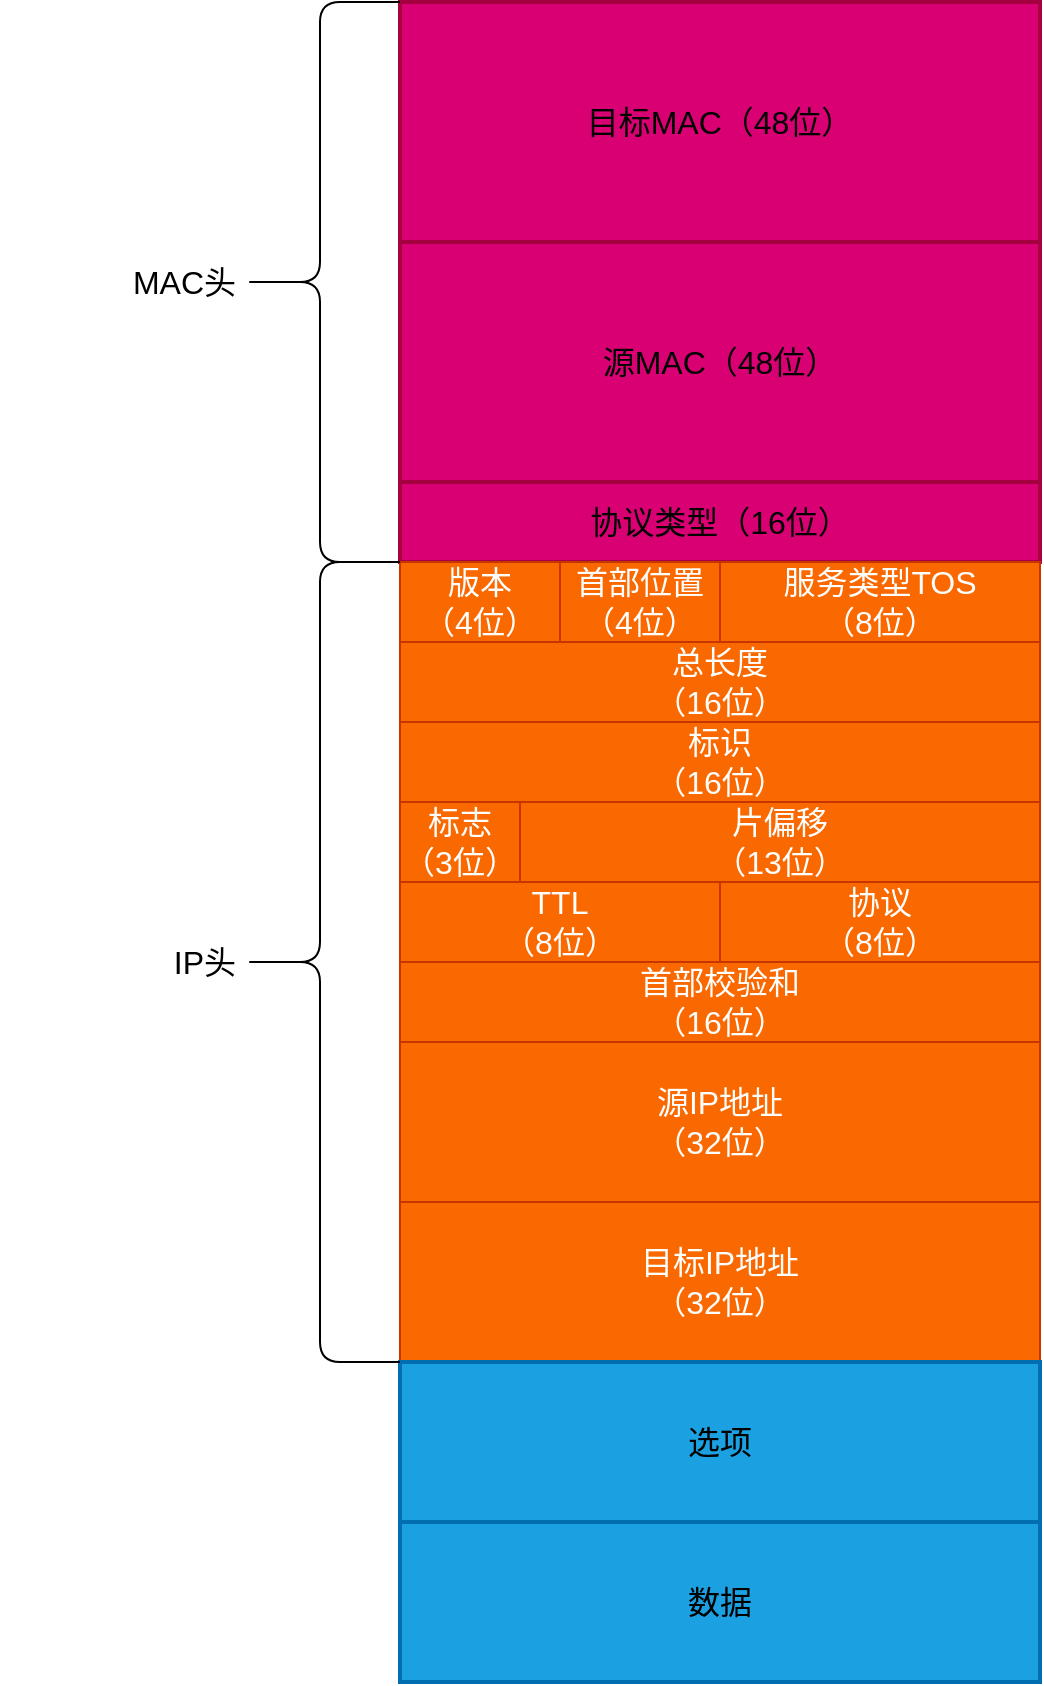 <mxfile version="14.4.3" type="device"><diagram id="X_CVDGXh6Y4kTZ4bBtvI" name="第 1 页"><mxGraphModel dx="2249" dy="1991" grid="1" gridSize="10" guides="1" tooltips="1" connect="1" arrows="1" fold="1" page="1" pageScale="1" pageWidth="827" pageHeight="1169" math="0" shadow="0"><root><mxCell id="0"/><mxCell id="1" parent="0"/><mxCell id="-jy3oJMPTdI6haB73vHF-1" value="" style="rounded=0;whiteSpace=wrap;html=1;labelBackgroundColor=none;strokeColor=#006EAF;strokeWidth=2;fillColor=#1ba1e2;fontSize=16;align=center;fontColor=#ffffff;" vertex="1" parent="1"><mxGeometry x="40" y="-400" width="320" height="80" as="geometry"/></mxCell><mxCell id="-jy3oJMPTdI6haB73vHF-2" value="" style="rounded=0;whiteSpace=wrap;html=1;labelBackgroundColor=none;strokeColor=#A50040;strokeWidth=2;fillColor=#d80073;fontSize=16;align=center;fontColor=#ffffff;" vertex="1" parent="1"><mxGeometry x="40" y="-1160" width="320" height="120" as="geometry"/></mxCell><mxCell id="-jy3oJMPTdI6haB73vHF-3" value="目标MAC（48位）" style="text;html=1;strokeColor=none;fillColor=none;align=center;verticalAlign=middle;whiteSpace=wrap;rounded=0;labelBackgroundColor=none;fontSize=16;strokeWidth=1;" vertex="1" parent="1"><mxGeometry x="40" y="-1160" width="320" height="120" as="geometry"/></mxCell><mxCell id="-jy3oJMPTdI6haB73vHF-4" value="" style="rounded=0;whiteSpace=wrap;html=1;labelBackgroundColor=none;strokeColor=#A50040;strokeWidth=2;fillColor=#d80073;fontSize=16;align=center;fontColor=#ffffff;" vertex="1" parent="1"><mxGeometry x="40" y="-1040" width="320" height="120" as="geometry"/></mxCell><mxCell id="-jy3oJMPTdI6haB73vHF-5" value="源MAC（48位）" style="text;html=1;strokeColor=none;fillColor=none;align=center;verticalAlign=middle;whiteSpace=wrap;rounded=0;labelBackgroundColor=none;fontSize=16;" vertex="1" parent="1"><mxGeometry x="40" y="-1040" width="320" height="120" as="geometry"/></mxCell><mxCell id="-jy3oJMPTdI6haB73vHF-6" value="" style="rounded=0;whiteSpace=wrap;html=1;labelBackgroundColor=none;strokeColor=#A50040;strokeWidth=2;fillColor=#d80073;fontSize=16;align=center;fontColor=#ffffff;" vertex="1" parent="1"><mxGeometry x="40" y="-920" width="320" height="40" as="geometry"/></mxCell><mxCell id="-jy3oJMPTdI6haB73vHF-7" value="协议类型（16位）" style="text;html=1;strokeColor=none;fillColor=none;align=center;verticalAlign=middle;whiteSpace=wrap;rounded=0;labelBackgroundColor=none;fontSize=16;" vertex="1" parent="1"><mxGeometry x="40" y="-920" width="320" height="40" as="geometry"/></mxCell><mxCell id="-jy3oJMPTdI6haB73vHF-8" value="数据" style="text;html=1;strokeColor=none;fillColor=none;align=center;verticalAlign=middle;whiteSpace=wrap;rounded=0;labelBackgroundColor=none;fontSize=16;" vertex="1" parent="1"><mxGeometry x="40" y="-400" width="320" height="80" as="geometry"/></mxCell><mxCell id="-jy3oJMPTdI6haB73vHF-31" value="版本&lt;br&gt;（4位）" style="text;html=1;strokeColor=#C73500;fillColor=#fa6800;align=center;verticalAlign=middle;whiteSpace=wrap;rounded=0;labelBackgroundColor=none;fontSize=16;fontColor=#ffffff;" vertex="1" parent="1"><mxGeometry x="40" y="-880" width="80" height="40" as="geometry"/></mxCell><mxCell id="-jy3oJMPTdI6haB73vHF-33" value="首部位置&lt;br&gt;（4位）" style="text;html=1;strokeColor=#C73500;fillColor=#fa6800;align=center;verticalAlign=middle;whiteSpace=wrap;rounded=0;labelBackgroundColor=none;fontSize=16;fontColor=#ffffff;" vertex="1" parent="1"><mxGeometry x="120" y="-880" width="80" height="40" as="geometry"/></mxCell><mxCell id="-jy3oJMPTdI6haB73vHF-35" value="服务类型TOS&lt;br&gt;（8位）" style="text;html=1;strokeColor=#C73500;fillColor=#fa6800;align=center;verticalAlign=middle;whiteSpace=wrap;rounded=0;labelBackgroundColor=none;fontSize=16;fontColor=#ffffff;" vertex="1" parent="1"><mxGeometry x="200" y="-880" width="160" height="40" as="geometry"/></mxCell><mxCell id="-jy3oJMPTdI6haB73vHF-37" value="总长度&lt;br&gt;（16位）" style="text;html=1;strokeColor=#C73500;fillColor=#fa6800;align=center;verticalAlign=middle;whiteSpace=wrap;rounded=0;labelBackgroundColor=none;fontSize=16;fontColor=#ffffff;" vertex="1" parent="1"><mxGeometry x="40" y="-840" width="320" height="40" as="geometry"/></mxCell><mxCell id="-jy3oJMPTdI6haB73vHF-38" value="标识&lt;br&gt;（16位）" style="text;html=1;strokeColor=#C73500;fillColor=#fa6800;align=center;verticalAlign=middle;whiteSpace=wrap;rounded=0;labelBackgroundColor=none;fontSize=16;fontColor=#ffffff;" vertex="1" parent="1"><mxGeometry x="40" y="-800" width="320" height="40" as="geometry"/></mxCell><mxCell id="-jy3oJMPTdI6haB73vHF-40" value="标志&lt;br&gt;（3位）" style="text;html=1;strokeColor=#C73500;fillColor=#fa6800;align=center;verticalAlign=middle;whiteSpace=wrap;rounded=0;labelBackgroundColor=none;fontSize=16;fontColor=#ffffff;" vertex="1" parent="1"><mxGeometry x="40" y="-760" width="60" height="40" as="geometry"/></mxCell><mxCell id="-jy3oJMPTdI6haB73vHF-44" value="片偏移&lt;br&gt;（13位）" style="text;html=1;strokeColor=#C73500;fillColor=#fa6800;align=center;verticalAlign=middle;whiteSpace=wrap;rounded=0;labelBackgroundColor=none;fontSize=16;fontColor=#ffffff;" vertex="1" parent="1"><mxGeometry x="100" y="-760" width="260" height="40" as="geometry"/></mxCell><mxCell id="-jy3oJMPTdI6haB73vHF-45" value="TTL&lt;br&gt;（8位）" style="text;html=1;strokeColor=#C73500;fillColor=#fa6800;align=center;verticalAlign=middle;whiteSpace=wrap;rounded=0;labelBackgroundColor=none;fontSize=16;fontColor=#ffffff;" vertex="1" parent="1"><mxGeometry x="40" y="-720" width="160" height="40" as="geometry"/></mxCell><mxCell id="-jy3oJMPTdI6haB73vHF-46" value="协议&lt;br&gt;（8位）" style="text;html=1;strokeColor=#C73500;fillColor=#fa6800;align=center;verticalAlign=middle;whiteSpace=wrap;rounded=0;labelBackgroundColor=none;fontSize=16;fontColor=#ffffff;" vertex="1" parent="1"><mxGeometry x="200" y="-720" width="160" height="40" as="geometry"/></mxCell><mxCell id="-jy3oJMPTdI6haB73vHF-48" value="首部校验和&lt;br&gt;（16位）" style="text;html=1;strokeColor=#C73500;fillColor=#fa6800;align=center;verticalAlign=middle;whiteSpace=wrap;rounded=0;labelBackgroundColor=none;fontSize=16;fontColor=#ffffff;" vertex="1" parent="1"><mxGeometry x="40" y="-680" width="320" height="40" as="geometry"/></mxCell><mxCell id="-jy3oJMPTdI6haB73vHF-49" value="源IP地址&lt;br&gt;（32位）" style="text;html=1;strokeColor=#C73500;fillColor=#fa6800;align=center;verticalAlign=middle;whiteSpace=wrap;rounded=0;labelBackgroundColor=none;fontSize=16;fontColor=#ffffff;" vertex="1" parent="1"><mxGeometry x="40" y="-640" width="320" height="80" as="geometry"/></mxCell><mxCell id="-jy3oJMPTdI6haB73vHF-50" value="目标IP地址&lt;br&gt;（32位）" style="text;html=1;strokeColor=#C73500;fillColor=#fa6800;align=center;verticalAlign=middle;whiteSpace=wrap;rounded=0;labelBackgroundColor=none;fontSize=16;fontColor=#ffffff;" vertex="1" parent="1"><mxGeometry x="40" y="-560" width="320" height="80" as="geometry"/></mxCell><mxCell id="-jy3oJMPTdI6haB73vHF-51" value="" style="rounded=0;whiteSpace=wrap;html=1;labelBackgroundColor=none;strokeColor=#006EAF;strokeWidth=2;fillColor=#1ba1e2;fontSize=16;align=center;fontColor=#ffffff;" vertex="1" parent="1"><mxGeometry x="40" y="-480" width="320" height="80" as="geometry"/></mxCell><mxCell id="-jy3oJMPTdI6haB73vHF-52" value="选项" style="text;html=1;strokeColor=none;fillColor=none;align=center;verticalAlign=middle;whiteSpace=wrap;rounded=0;labelBackgroundColor=none;fontSize=16;" vertex="1" parent="1"><mxGeometry x="40" y="-480" width="320" height="80" as="geometry"/></mxCell><mxCell id="-jy3oJMPTdI6haB73vHF-53" value="" style="shape=curlyBracket;whiteSpace=wrap;html=1;rounded=1;" vertex="1" parent="1"><mxGeometry x="-40" y="-1160" width="80" height="280" as="geometry"/></mxCell><mxCell id="-jy3oJMPTdI6haB73vHF-54" value="" style="shape=curlyBracket;whiteSpace=wrap;html=1;rounded=1;" vertex="1" parent="1"><mxGeometry x="-40" y="-880" width="80" height="400" as="geometry"/></mxCell><mxCell id="-jy3oJMPTdI6haB73vHF-55" value="MAC头" style="text;html=1;strokeColor=none;fillColor=none;align=right;verticalAlign=middle;whiteSpace=wrap;rounded=0;labelBackgroundColor=none;fontSize=16;" vertex="1" parent="1"><mxGeometry x="-160" y="-1040" width="120" height="40" as="geometry"/></mxCell><mxCell id="-jy3oJMPTdI6haB73vHF-56" value="IP头" style="text;html=1;strokeColor=none;fillColor=none;align=right;verticalAlign=middle;whiteSpace=wrap;rounded=0;labelBackgroundColor=none;fontSize=16;" vertex="1" parent="1"><mxGeometry x="-160" y="-700" width="120" height="40" as="geometry"/></mxCell></root></mxGraphModel></diagram></mxfile>